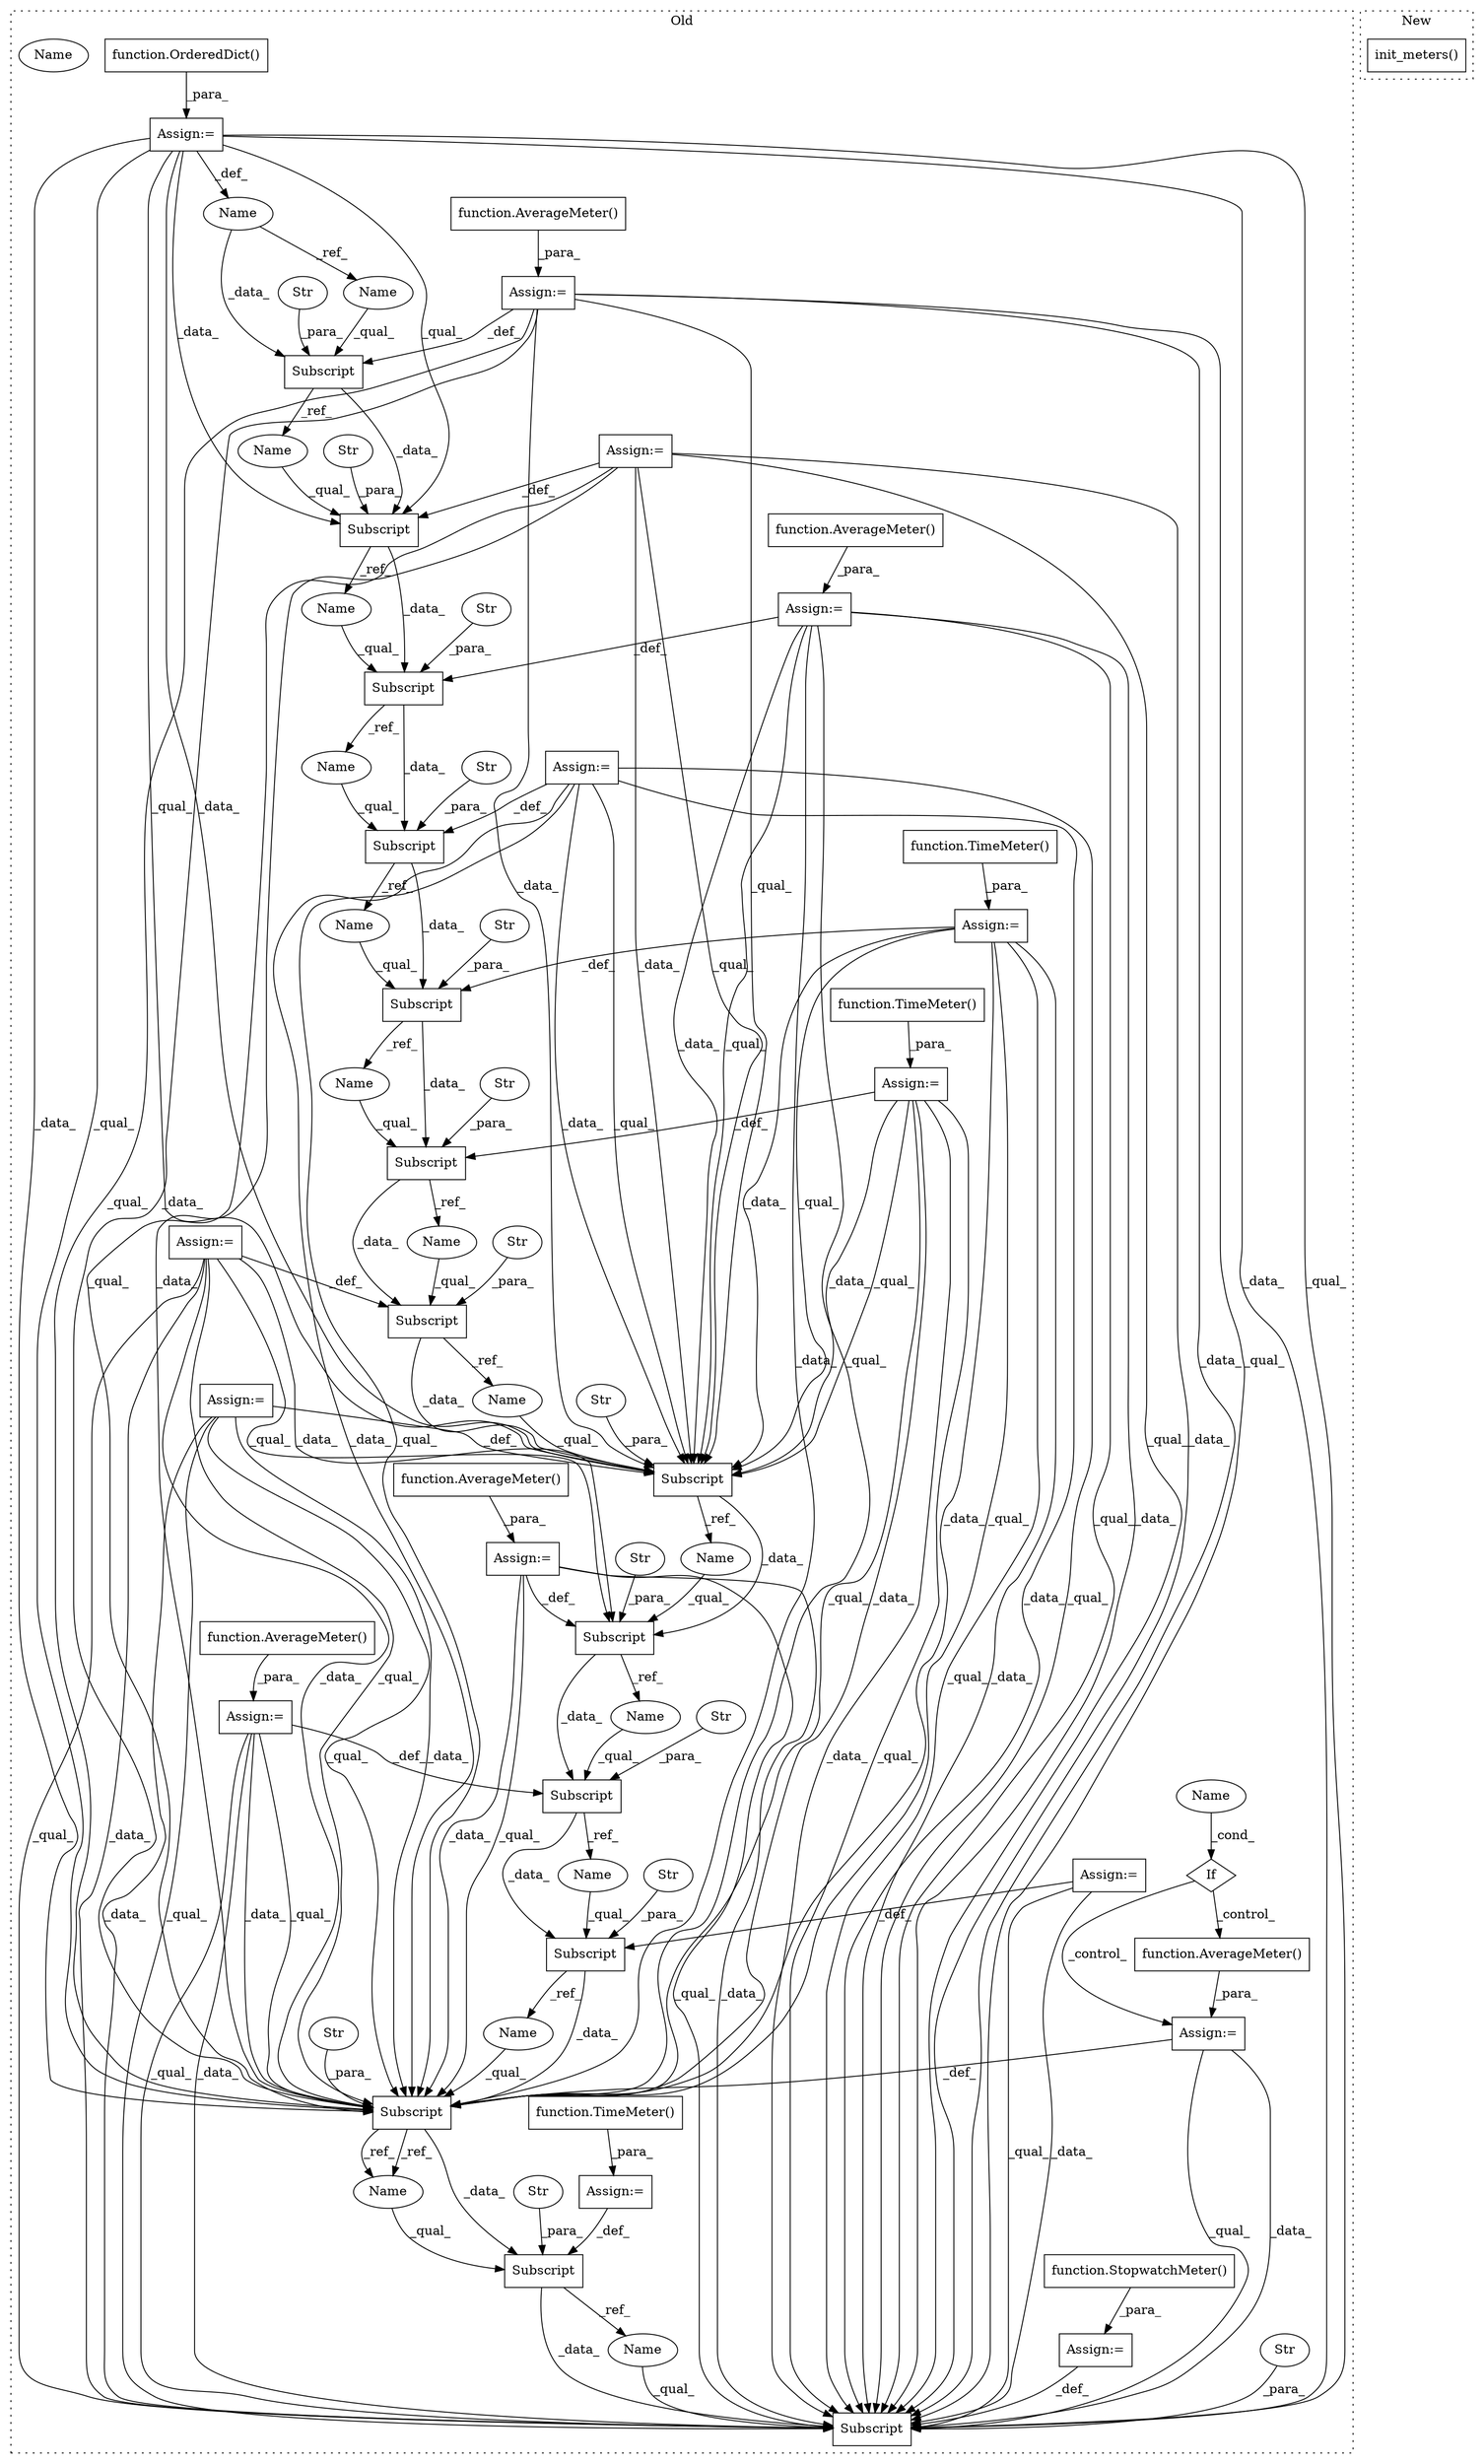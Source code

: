 digraph G {
subgraph cluster0 {
1 [label="function.AverageMeter()" a="75" s="2268" l="14" shape="box"];
3 [label="If" a="96" s="2214" l="3" shape="diamond"];
4 [label="Subscript" a="63" s="2313,0" l="19,0" shape="box"];
5 [label="function.OrderedDict()" a="75" s="1516" l="13" shape="box"];
6 [label="Subscript" a="63" s="2383,0" l="25,0" shape="box"];
7 [label="Str" a="66" s="2325" l="6" shape="ellipse"];
8 [label="Subscript" a="63" s="2151,0" l="18,0" shape="box"];
9 [label="Str" a="66" s="2163" l="5" shape="ellipse"];
10 [label="Subscript" a="63" s="2081,0" l="19,0" shape="box"];
11 [label="Str" a="66" s="2093" l="6" shape="ellipse"];
12 [label="Subscript" a="63" s="1884,0" l="18,0" shape="box"];
13 [label="Str" a="66" s="2395" l="12" shape="ellipse"];
14 [label="Subscript" a="63" s="1816,0" l="18,0" shape="box"];
15 [label="Str" a="66" s="1828" l="5" shape="ellipse"];
16 [label="Subscript" a="63" s="1750,0" l="18,0" shape="box"];
17 [label="Str" a="66" s="1762" l="5" shape="ellipse"];
18 [label="Subscript" a="63" s="1695,0" l="29,0" shape="box"];
19 [label="Str" a="66" s="1896" l="5" shape="ellipse"];
20 [label="Subscript" a="63" s="1644,0" l="25,0" shape="box"];
21 [label="Str" a="66" s="1707" l="16" shape="ellipse"];
22 [label="Subscript" a="63" s="1949,0" l="18,0" shape="box"];
23 [label="Str" a="66" s="1961" l="5" shape="ellipse"];
24 [label="Subscript" a="63" s="1538,0" l="25,0" shape="box"];
25 [label="Str" a="66" s="1550" l="12" shape="ellipse"];
26 [label="Subscript" a="63" s="1589,0" l="29,0" shape="box"];
27 [label="Str" a="66" s="1656" l="12" shape="ellipse"];
28 [label="Subscript" a="63" s="2018,0" l="20,0" shape="box"];
29 [label="Str" a="66" s="2030" l="7" shape="ellipse"];
30 [label="Str" a="66" s="1601" l="16" shape="ellipse"];
31 [label="Subscript" a="63" s="2240,0" l="25,0" shape="box"];
32 [label="Str" a="66" s="2252" l="12" shape="ellipse"];
33 [label="function.TimeMeter()" a="75" s="1771" l="11" shape="box"];
34 [label="function.StopwatchMeter()" a="75" s="2411" l="16" shape="box"];
35 [label="function.TimeMeter()" a="75" s="2335" l="11" shape="box"];
36 [label="Name" a="87" s="2217" l="9" shape="ellipse"];
37 [label="function.TimeMeter()" a="75" s="1837" l="11" shape="box"];
38 [label="Name" a="87" s="1502" l="11" shape="ellipse"];
39 [label="Assign:=" a="68" s="2169" l="3" shape="box"];
40 [label="Assign:=" a="68" s="2265" l="3" shape="box"];
41 [label="Assign:=" a="68" s="1834" l="3" shape="box"];
42 [label="function.AverageMeter()" a="75" s="1566" l="14" shape="box"];
43 [label="Assign:=" a="68" s="2408" l="3" shape="box"];
44 [label="Assign:=" a="68" s="1724" l="3" shape="box"];
45 [label="Assign:=" a="68" s="1669" l="3" shape="box"];
46 [label="Assign:=" a="68" s="2100" l="3" shape="box"];
47 [label="Assign:=" a="68" s="2038" l="3" shape="box"];
48 [label="function.AverageMeter()" a="75" s="2103" l="14" shape="box"];
49 [label="Assign:=" a="68" s="1967" l="3" shape="box"];
50 [label="Assign:=" a="68" s="1563" l="3" shape="box"];
51 [label="Assign:=" a="68" s="1768" l="3" shape="box"];
52 [label="Assign:=" a="68" s="1902" l="3" shape="box"];
53 [label="Assign:=" a="68" s="2332" l="3" shape="box"];
54 [label="Assign:=" a="68" s="1513" l="3" shape="box"];
55 [label="function.AverageMeter()" a="75" s="2041" l="14" shape="box"];
56 [label="Assign:=" a="68" s="1618" l="3" shape="box"];
57 [label="function.AverageMeter()" a="75" s="1672" l="14" shape="box"];
58 [label="Name" a="87" s="2151" l="11" shape="ellipse"];
59 [label="Name" a="87" s="2081" l="11" shape="ellipse"];
60 [label="Name" a="87" s="1538" l="11" shape="ellipse"];
61 [label="Name" a="87" s="1695" l="11" shape="ellipse"];
62 [label="Name" a="87" s="1589" l="11" shape="ellipse"];
63 [label="Name" a="87" s="1949" l="11" shape="ellipse"];
64 [label="Name" a="87" s="2018" l="11" shape="ellipse"];
65 [label="Name" a="87" s="2383" l="11" shape="ellipse"];
66 [label="Name" a="87" s="1750" l="11" shape="ellipse"];
67 [label="Name" a="87" s="1644" l="11" shape="ellipse"];
68 [label="Name" a="87" s="1884" l="11" shape="ellipse"];
69 [label="Name" a="87" s="2313" l="11" shape="ellipse"];
70 [label="Name" a="87" s="2240" l="11" shape="ellipse"];
71 [label="Name" a="87" s="2313" l="11" shape="ellipse"];
72 [label="Name" a="87" s="1816" l="11" shape="ellipse"];
label = "Old";
style="dotted";
}
subgraph cluster1 {
2 [label="init_meters()" a="75" s="1646,1667" l="17,1" shape="box"];
label = "New";
style="dotted";
}
1 -> 40 [label="_para_"];
3 -> 40 [label="_control_"];
3 -> 1 [label="_control_"];
4 -> 65 [label="_ref_"];
4 -> 6 [label="_data_"];
5 -> 54 [label="_para_"];
7 -> 4 [label="_para_"];
8 -> 70 [label="_ref_"];
8 -> 31 [label="_data_"];
9 -> 8 [label="_para_"];
10 -> 58 [label="_ref_"];
10 -> 8 [label="_data_"];
11 -> 10 [label="_para_"];
12 -> 63 [label="_ref_"];
12 -> 22 [label="_data_"];
13 -> 6 [label="_para_"];
14 -> 68 [label="_ref_"];
14 -> 12 [label="_data_"];
15 -> 14 [label="_para_"];
16 -> 72 [label="_ref_"];
16 -> 14 [label="_data_"];
17 -> 16 [label="_para_"];
18 -> 66 [label="_ref_"];
18 -> 16 [label="_data_"];
19 -> 12 [label="_para_"];
20 -> 18 [label="_data_"];
20 -> 61 [label="_ref_"];
21 -> 18 [label="_para_"];
22 -> 64 [label="_ref_"];
22 -> 28 [label="_data_"];
23 -> 22 [label="_para_"];
24 -> 62 [label="_ref_"];
24 -> 26 [label="_data_"];
25 -> 24 [label="_para_"];
26 -> 20 [label="_data_"];
26 -> 67 [label="_ref_"];
27 -> 20 [label="_para_"];
28 -> 10 [label="_data_"];
28 -> 59 [label="_ref_"];
29 -> 28 [label="_para_"];
30 -> 26 [label="_para_"];
31 -> 71 [label="_ref_"];
31 -> 4 [label="_data_"];
31 -> 71 [label="_ref_"];
32 -> 31 [label="_para_"];
33 -> 51 [label="_para_"];
34 -> 43 [label="_para_"];
35 -> 53 [label="_para_"];
36 -> 3 [label="_cond_"];
37 -> 41 [label="_para_"];
38 -> 24 [label="_data_"];
38 -> 60 [label="_ref_"];
39 -> 8 [label="_def_"];
39 -> 6 [label="_qual_"];
39 -> 6 [label="_data_"];
40 -> 6 [label="_qual_"];
40 -> 6 [label="_data_"];
40 -> 31 [label="_def_"];
41 -> 31 [label="_qual_"];
41 -> 14 [label="_def_"];
41 -> 22 [label="_data_"];
41 -> 6 [label="_qual_"];
41 -> 6 [label="_data_"];
41 -> 31 [label="_data_"];
41 -> 22 [label="_qual_"];
42 -> 50 [label="_para_"];
43 -> 6 [label="_def_"];
44 -> 6 [label="_data_"];
44 -> 18 [label="_def_"];
44 -> 22 [label="_qual_"];
44 -> 22 [label="_data_"];
44 -> 31 [label="_data_"];
44 -> 31 [label="_qual_"];
44 -> 6 [label="_qual_"];
45 -> 22 [label="_qual_"];
45 -> 6 [label="_qual_"];
45 -> 22 [label="_data_"];
45 -> 31 [label="_qual_"];
45 -> 31 [label="_data_"];
45 -> 20 [label="_def_"];
45 -> 6 [label="_data_"];
46 -> 10 [label="_def_"];
46 -> 6 [label="_data_"];
46 -> 31 [label="_data_"];
46 -> 6 [label="_qual_"];
46 -> 31 [label="_qual_"];
47 -> 28 [label="_def_"];
47 -> 31 [label="_qual_"];
47 -> 6 [label="_data_"];
47 -> 6 [label="_qual_"];
47 -> 31 [label="_data_"];
48 -> 46 [label="_para_"];
49 -> 22 [label="_def_"];
49 -> 31 [label="_qual_"];
49 -> 31 [label="_data_"];
49 -> 6 [label="_data_"];
49 -> 6 [label="_qual_"];
50 -> 31 [label="_qual_"];
50 -> 24 [label="_def_"];
50 -> 31 [label="_data_"];
50 -> 22 [label="_data_"];
50 -> 22 [label="_qual_"];
50 -> 6 [label="_data_"];
50 -> 6 [label="_qual_"];
51 -> 22 [label="_qual_"];
51 -> 31 [label="_data_"];
51 -> 6 [label="_qual_"];
51 -> 6 [label="_data_"];
51 -> 31 [label="_qual_"];
51 -> 16 [label="_def_"];
51 -> 22 [label="_data_"];
52 -> 31 [label="_data_"];
52 -> 28 [label="_data_"];
52 -> 12 [label="_def_"];
52 -> 31 [label="_qual_"];
52 -> 6 [label="_data_"];
52 -> 6 [label="_qual_"];
52 -> 28 [label="_qual_"];
53 -> 4 [label="_def_"];
54 -> 22 [label="_qual_"];
54 -> 38 [label="_def_"];
54 -> 22 [label="_data_"];
54 -> 6 [label="_data_"];
54 -> 31 [label="_data_"];
54 -> 31 [label="_qual_"];
54 -> 26 [label="_data_"];
54 -> 26 [label="_qual_"];
54 -> 6 [label="_qual_"];
55 -> 47 [label="_para_"];
56 -> 31 [label="_qual_"];
56 -> 22 [label="_data_"];
56 -> 6 [label="_qual_"];
56 -> 6 [label="_data_"];
56 -> 22 [label="_qual_"];
56 -> 26 [label="_def_"];
56 -> 31 [label="_data_"];
57 -> 45 [label="_para_"];
58 -> 8 [label="_qual_"];
59 -> 10 [label="_qual_"];
60 -> 24 [label="_qual_"];
61 -> 18 [label="_qual_"];
62 -> 26 [label="_qual_"];
63 -> 22 [label="_qual_"];
64 -> 28 [label="_qual_"];
65 -> 6 [label="_qual_"];
66 -> 16 [label="_qual_"];
67 -> 20 [label="_qual_"];
68 -> 12 [label="_qual_"];
70 -> 31 [label="_qual_"];
71 -> 4 [label="_qual_"];
72 -> 14 [label="_qual_"];
}